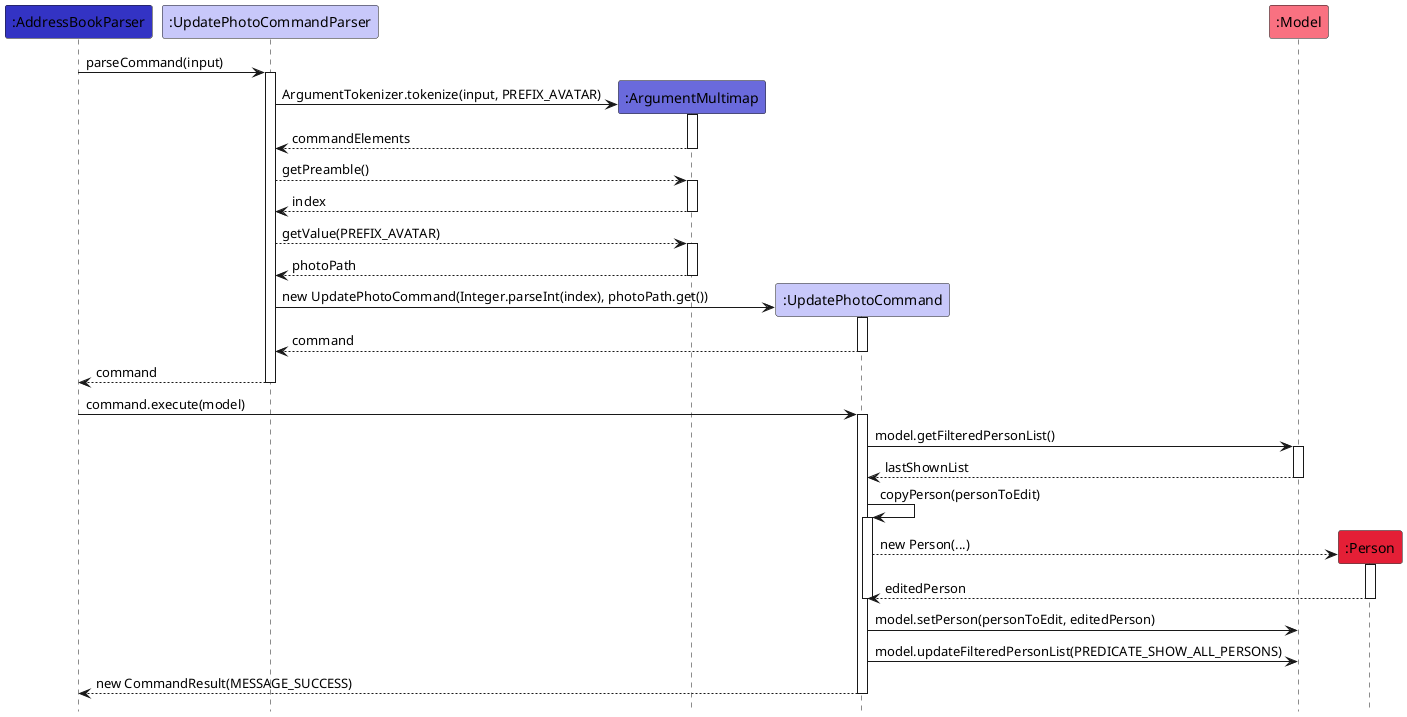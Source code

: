 @startuml
hide footbox
!define UI_COLOR #1D8900
!define UI_COLOR_T1 #83E769
!define UI_COLOR_T2 #3FC71B
!define UI_COLOR_T3 #166800
!define UI_COLOR_T4 #0E4100

!define LOGIC_COLOR #3333C4
!define LOGIC_COLOR_T1 #C8C8FA
!define LOGIC_COLOR_T2 #6A6ADC
!define LOGIC_COLOR_T3 #1616B0
!define LOGIC_COLOR_T4 #101086

!define MODEL_COLOR #9D0012
!define MODEL_COLOR_T1 #F97181
!define MODEL_COLOR_T2 #E41F36
!define MODEL_COLOR_T3 #7B000E
!define MODEL_COLOR_T4 #51000A

participant ":AddressBookParser" as Parser LOGIC_COLOR
participant ":UpdatePhotoCommandParser" as CommandParser LOGIC_COLOR_T1
participant ":ArgumentMultimap" as Tokenizer LOGIC_COLOR_T2
participant ":UpdatePhotoCommand" as Command LOGIC_COLOR_T1

Parser -> CommandParser : parseCommand(input)
activate CommandParser

create Tokenizer LOGIC_COLOR
CommandParser -> Tokenizer : ArgumentTokenizer.tokenize(input, PREFIX_AVATAR)
activate Tokenizer
Tokenizer --> CommandParser : commandElements
deactivate Tokenizer
CommandParser --> Tokenizer : getPreamble()
activate Tokenizer
Tokenizer --> CommandParser : index
deactivate Tokenizer
CommandParser --> Tokenizer : getValue(PREFIX_AVATAR)
activate Tokenizer
Tokenizer --> CommandParser : photoPath
deactivate Tokenizer

create Command
CommandParser -> Command : new UpdatePhotoCommand(Integer.parseInt(index), photoPath.get())
activate Command
Command --> CommandParser : command
deactivate Command

CommandParser --> Parser : command
deactivate CommandParser

participant ":Model" as Model MODEL_COLOR_T1
participant ":Person" as Person MODEL_COLOR_T2

Parser -> Command : command.execute(model)
activate Command
Command -> Model : model.getFilteredPersonList()
activate Model
Model --> Command : lastShownList
deactivate Model

Command -> Command : copyPerson(personToEdit)
activate Command
create Person
Command --> Person : new Person(...)
activate Person
Person --> Command : editedPerson
deactivate Person
deactivate Command

Command -> Model :  model.setPerson(personToEdit, editedPerson)

Command -> Model :  model.updateFilteredPersonList(PREDICATE_SHOW_ALL_PERSONS)

Parser <-- Command : new CommandResult(MESSAGE_SUCCESS)
deactivate Command
@enduml
